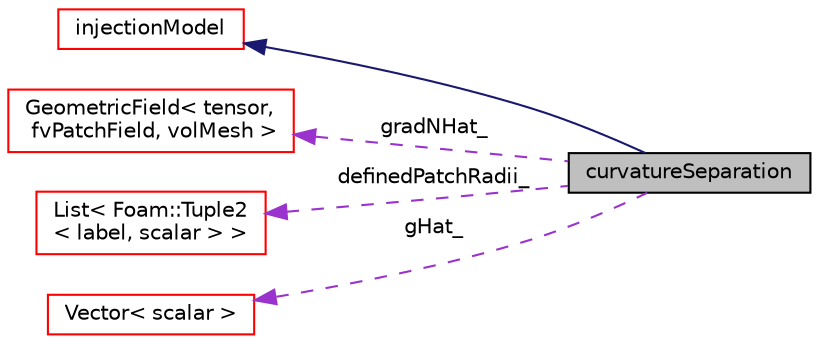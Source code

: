 digraph "curvatureSeparation"
{
  bgcolor="transparent";
  edge [fontname="Helvetica",fontsize="10",labelfontname="Helvetica",labelfontsize="10"];
  node [fontname="Helvetica",fontsize="10",shape=record];
  rankdir="LR";
  Node1 [label="curvatureSeparation",height=0.2,width=0.4,color="black", fillcolor="grey75", style="filled", fontcolor="black"];
  Node2 -> Node1 [dir="back",color="midnightblue",fontsize="10",style="solid",fontname="Helvetica"];
  Node2 [label="injectionModel",height=0.2,width=0.4,color="red",URL="$a01119.html",tooltip="Base class for film injection models, handling mass transfer from the film. "];
  Node3 -> Node1 [dir="back",color="darkorchid3",fontsize="10",style="dashed",label=" gradNHat_" ,fontname="Helvetica"];
  Node3 [label="GeometricField\< tensor,\l fvPatchField, volMesh \>",height=0.2,width=0.4,color="red",URL="$a00937.html"];
  Node4 -> Node1 [dir="back",color="darkorchid3",fontsize="10",style="dashed",label=" definedPatchRadii_" ,fontname="Helvetica"];
  Node4 [label="List\< Foam::Tuple2\l\< label, scalar \> \>",height=0.2,width=0.4,color="red",URL="$a01397.html"];
  Node5 -> Node1 [dir="back",color="darkorchid3",fontsize="10",style="dashed",label=" gHat_" ,fontname="Helvetica"];
  Node5 [label="Vector\< scalar \>",height=0.2,width=0.4,color="red",URL="$a02905.html"];
}
